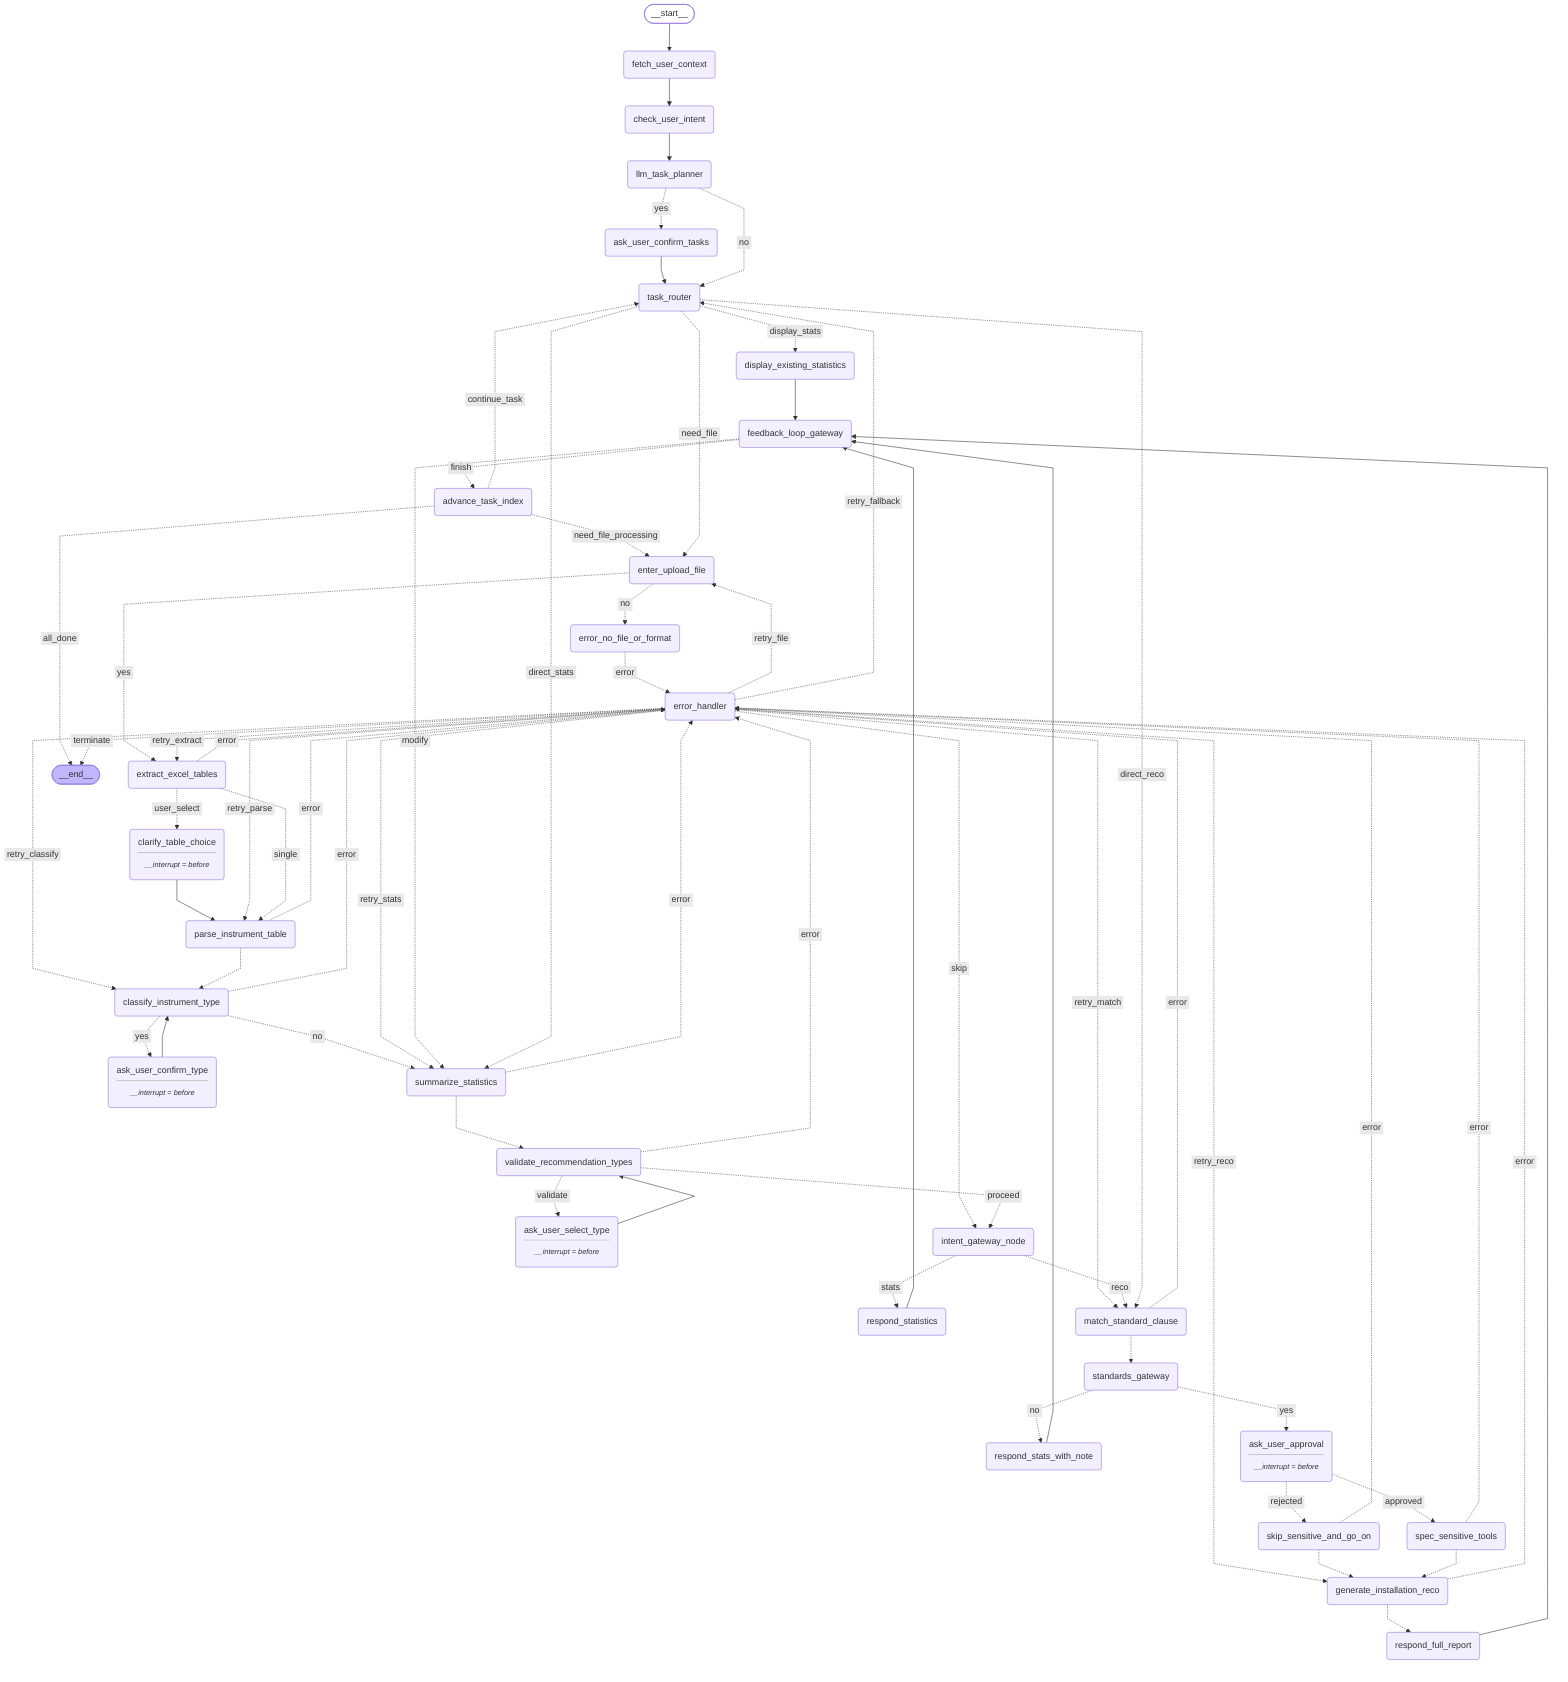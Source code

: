 ---
config:
  flowchart:
    curve: linear
---
graph TD;
	__start__([<p>__start__</p>]):::first
	fetch_user_context(fetch_user_context)
	llm_task_planner(llm_task_planner)
	ask_user_confirm_tasks(ask_user_confirm_tasks)
	task_router(task_router)
	enter_upload_file(enter_upload_file)
	error_no_file_or_format(error_no_file_or_format)
	extract_excel_tables(extract_excel_tables)
	clarify_table_choice(clarify_table_choice<hr/><small><em>__interrupt = before</em></small>)
	parse_instrument_table(parse_instrument_table)
	classify_instrument_type(classify_instrument_type)
	ask_user_confirm_type(ask_user_confirm_type<hr/><small><em>__interrupt = before</em></small>)
	summarize_statistics(summarize_statistics)
	validate_recommendation_types(validate_recommendation_types)
	ask_user_select_type(ask_user_select_type<hr/><small><em>__interrupt = before</em></small>)
	check_user_intent(check_user_intent)
	respond_statistics(respond_statistics)
	display_existing_statistics(display_existing_statistics)
	match_standard_clause(match_standard_clause)
	standards_gateway(standards_gateway)
	respond_stats_with_note(respond_stats_with_note)
	ask_user_approval(ask_user_approval<hr/><small><em>__interrupt = before</em></small>)
	spec_sensitive_tools(spec_sensitive_tools)
	skip_sensitive_and_go_on(skip_sensitive_and_go_on)
	generate_installation_reco(generate_installation_reco)
	respond_full_report(respond_full_report)
	feedback_loop_gateway(feedback_loop_gateway)
	advance_task_index(advance_task_index)
	error_handler(error_handler)
	intent_gateway_node(intent_gateway_node)
	__end__([<p>__end__</p>]):::last
	__start__ --> fetch_user_context;
	advance_task_index -. &nbsp;all_done&nbsp; .-> __end__;
	advance_task_index -. &nbsp;need_file_processing&nbsp; .-> enter_upload_file;
	advance_task_index -. &nbsp;continue_task&nbsp; .-> task_router;
	ask_user_approval -. &nbsp;rejected&nbsp; .-> skip_sensitive_and_go_on;
	ask_user_approval -. &nbsp;approved&nbsp; .-> spec_sensitive_tools;
	ask_user_confirm_tasks --> task_router;
	ask_user_confirm_type --> classify_instrument_type;
	ask_user_select_type --> validate_recommendation_types;
	check_user_intent --> llm_task_planner;
	clarify_table_choice --> parse_instrument_table;
	classify_instrument_type -. &nbsp;yes&nbsp; .-> ask_user_confirm_type;
	classify_instrument_type -. &nbsp;error&nbsp; .-> error_handler;
	classify_instrument_type -. &nbsp;no&nbsp; .-> summarize_statistics;
	display_existing_statistics --> feedback_loop_gateway;
	enter_upload_file -. &nbsp;no&nbsp; .-> error_no_file_or_format;
	enter_upload_file -. &nbsp;yes&nbsp; .-> extract_excel_tables;
	error_handler -. &nbsp;terminate&nbsp; .-> __end__;
	error_handler -. &nbsp;retry_classify&nbsp; .-> classify_instrument_type;
	error_handler -. &nbsp;retry_file&nbsp; .-> enter_upload_file;
	error_handler -. &nbsp;retry_extract&nbsp; .-> extract_excel_tables;
	error_handler -. &nbsp;retry_reco&nbsp; .-> generate_installation_reco;
	error_handler -. &nbsp;skip&nbsp; .-> intent_gateway_node;
	error_handler -. &nbsp;retry_match&nbsp; .-> match_standard_clause;
	error_handler -. &nbsp;retry_parse&nbsp; .-> parse_instrument_table;
	error_handler -. &nbsp;retry_stats&nbsp; .-> summarize_statistics;
	error_handler -. &nbsp;retry_fallback&nbsp; .-> task_router;
	error_no_file_or_format -. &nbsp;error&nbsp; .-> error_handler;
	extract_excel_tables -. &nbsp;user_select&nbsp; .-> clarify_table_choice;
	extract_excel_tables -. &nbsp;error&nbsp; .-> error_handler;
	extract_excel_tables -. &nbsp;single&nbsp; .-> parse_instrument_table;
	feedback_loop_gateway -. &nbsp;finish&nbsp; .-> advance_task_index;
	feedback_loop_gateway -. &nbsp;modify&nbsp; .-> summarize_statistics;
	fetch_user_context --> check_user_intent;
	generate_installation_reco -. &nbsp;error&nbsp; .-> error_handler;
	generate_installation_reco -.-> respond_full_report;
	intent_gateway_node -. &nbsp;reco&nbsp; .-> match_standard_clause;
	intent_gateway_node -. &nbsp;stats&nbsp; .-> respond_statistics;
	llm_task_planner -. &nbsp;yes&nbsp; .-> ask_user_confirm_tasks;
	llm_task_planner -. &nbsp;no&nbsp; .-> task_router;
	match_standard_clause -. &nbsp;error&nbsp; .-> error_handler;
	match_standard_clause -.-> standards_gateway;
	parse_instrument_table -.-> classify_instrument_type;
	parse_instrument_table -. &nbsp;error&nbsp; .-> error_handler;
	respond_full_report --> feedback_loop_gateway;
	respond_statistics --> feedback_loop_gateway;
	respond_stats_with_note --> feedback_loop_gateway;
	skip_sensitive_and_go_on -. &nbsp;error&nbsp; .-> error_handler;
	skip_sensitive_and_go_on -.-> generate_installation_reco;
	spec_sensitive_tools -. &nbsp;error&nbsp; .-> error_handler;
	spec_sensitive_tools -.-> generate_installation_reco;
	standards_gateway -. &nbsp;yes&nbsp; .-> ask_user_approval;
	standards_gateway -. &nbsp;no&nbsp; .-> respond_stats_with_note;
	summarize_statistics -. &nbsp;error&nbsp; .-> error_handler;
	summarize_statistics -.-> validate_recommendation_types;
	task_router -. &nbsp;display_stats&nbsp; .-> display_existing_statistics;
	task_router -. &nbsp;need_file&nbsp; .-> enter_upload_file;
	task_router -. &nbsp;direct_reco&nbsp; .-> match_standard_clause;
	task_router -. &nbsp;direct_stats&nbsp; .-> summarize_statistics;
	validate_recommendation_types -. &nbsp;validate&nbsp; .-> ask_user_select_type;
	validate_recommendation_types -. &nbsp;error&nbsp; .-> error_handler;
	validate_recommendation_types -. &nbsp;proceed&nbsp; .-> intent_gateway_node;
	classDef default fill:#f2f0ff,line-height:1.2
	classDef first fill-opacity:0
	classDef last fill:#bfb6fc